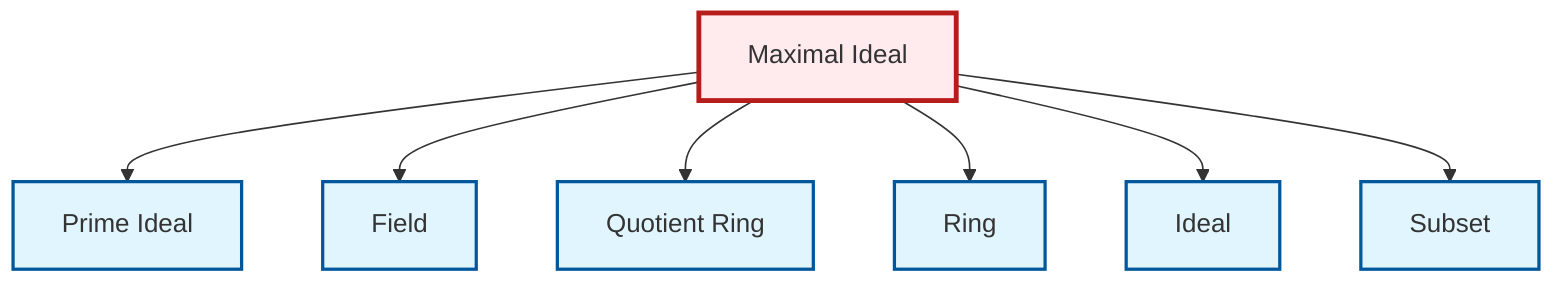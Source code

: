 graph TD
    classDef definition fill:#e1f5fe,stroke:#01579b,stroke-width:2px
    classDef theorem fill:#f3e5f5,stroke:#4a148c,stroke-width:2px
    classDef axiom fill:#fff3e0,stroke:#e65100,stroke-width:2px
    classDef example fill:#e8f5e9,stroke:#1b5e20,stroke-width:2px
    classDef current fill:#ffebee,stroke:#b71c1c,stroke-width:3px
    def-quotient-ring["Quotient Ring"]:::definition
    def-subset["Subset"]:::definition
    def-prime-ideal["Prime Ideal"]:::definition
    def-ideal["Ideal"]:::definition
    def-ring["Ring"]:::definition
    def-maximal-ideal["Maximal Ideal"]:::definition
    def-field["Field"]:::definition
    def-maximal-ideal --> def-prime-ideal
    def-maximal-ideal --> def-field
    def-maximal-ideal --> def-quotient-ring
    def-maximal-ideal --> def-ring
    def-maximal-ideal --> def-ideal
    def-maximal-ideal --> def-subset
    class def-maximal-ideal current